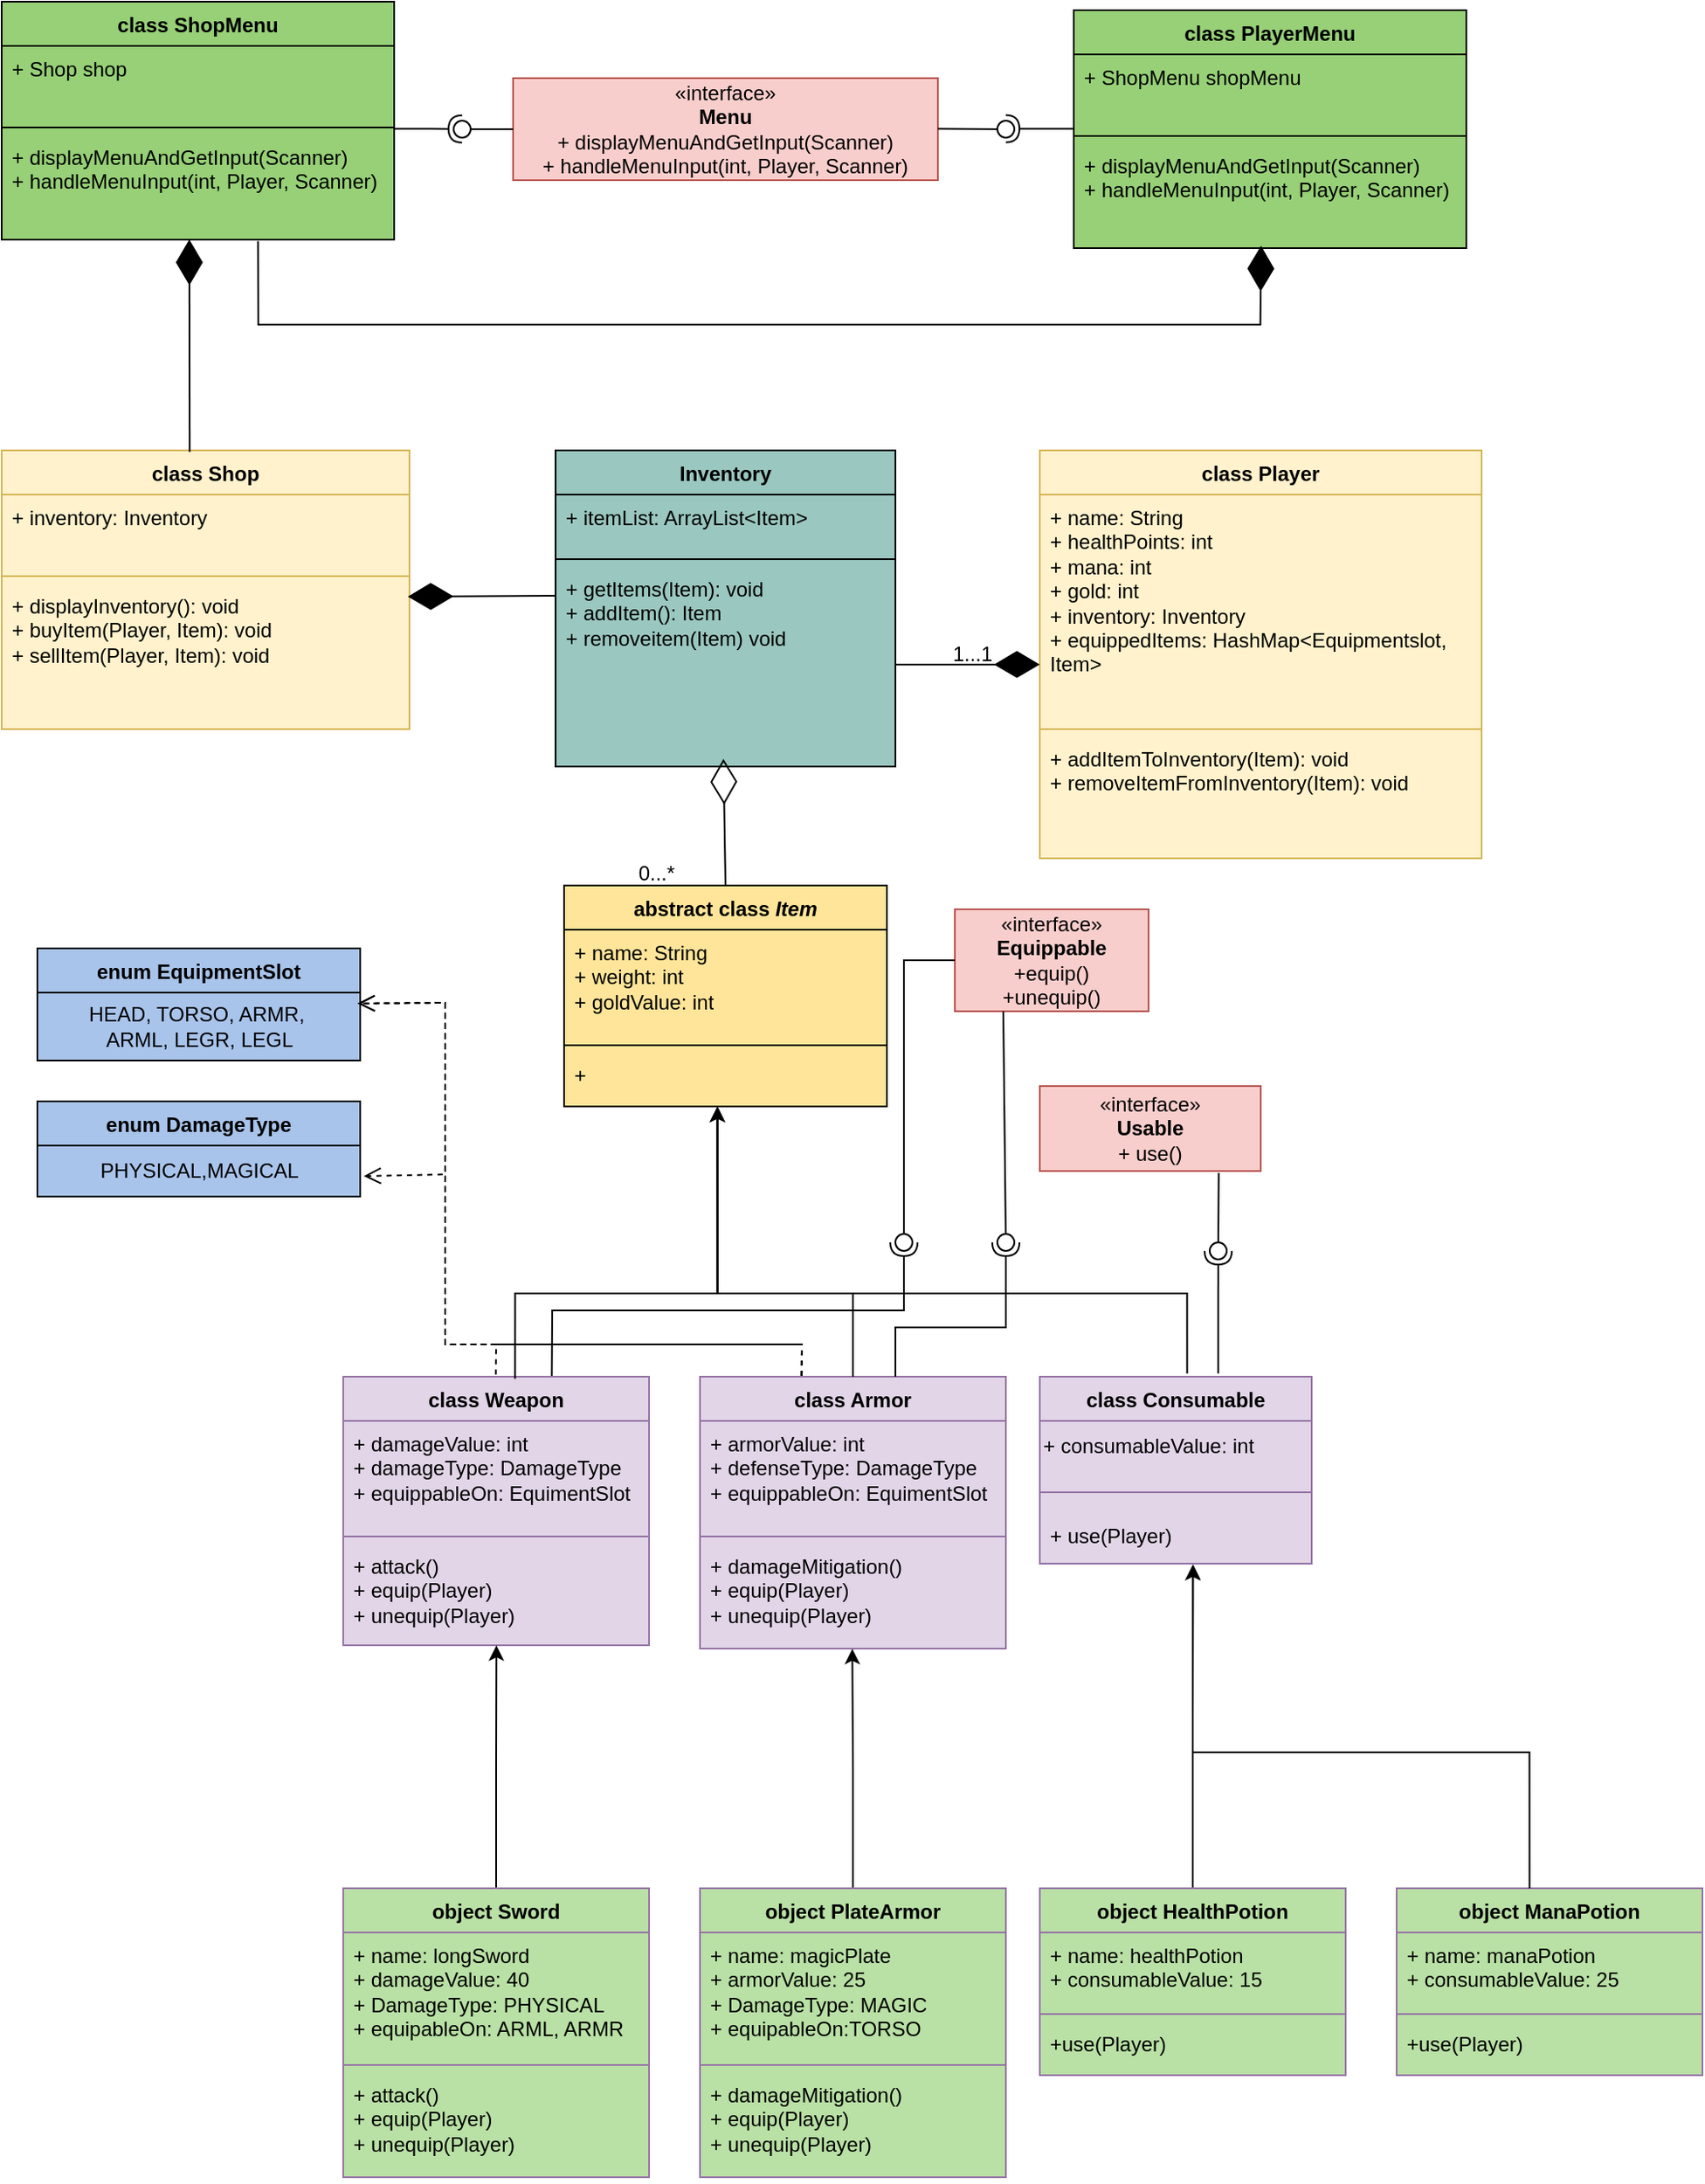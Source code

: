 <mxfile version="24.7.17">
  <diagram id="C5RBs43oDa-KdzZeNtuy" name="Page-1">
    <mxGraphModel dx="1908" dy="2257" grid="1" gridSize="10" guides="1" tooltips="1" connect="1" arrows="1" fold="1" page="1" pageScale="1" pageWidth="827" pageHeight="1169" background="#ffffff" math="0" shadow="0">
      <root>
        <mxCell id="WIyWlLk6GJQsqaUBKTNV-0" />
        <mxCell id="WIyWlLk6GJQsqaUBKTNV-1" parent="WIyWlLk6GJQsqaUBKTNV-0" />
        <mxCell id="76qIheIjIqnIHze1jOvI-4" value="Inventory" style="swimlane;fontStyle=1;align=center;verticalAlign=top;childLayout=stackLayout;horizontal=1;startSize=26;horizontalStack=0;resizeParent=1;resizeParentMax=0;resizeLast=0;collapsible=1;marginBottom=0;whiteSpace=wrap;html=1;fillColor=#9AC7BF;swimlaneFillColor=#9AC7BF;" parent="WIyWlLk6GJQsqaUBKTNV-1" vertex="1">
          <mxGeometry x="375" y="-46" width="200" height="186" as="geometry" />
        </mxCell>
        <mxCell id="76qIheIjIqnIHze1jOvI-5" value="+ itemList: ArrayList&amp;lt;Item&amp;gt;" style="text;strokeColor=none;fillColor=none;align=left;verticalAlign=top;spacingLeft=4;spacingRight=4;overflow=hidden;rotatable=0;points=[[0,0.5],[1,0.5]];portConstraint=eastwest;whiteSpace=wrap;html=1;" parent="76qIheIjIqnIHze1jOvI-4" vertex="1">
          <mxGeometry y="26" width="200" height="34" as="geometry" />
        </mxCell>
        <mxCell id="_3AJ94oyX9AFuhV5-iff-18" value="" style="line;strokeWidth=1;fillColor=none;align=left;verticalAlign=middle;spacingTop=-1;spacingLeft=3;spacingRight=3;rotatable=0;labelPosition=right;points=[];portConstraint=eastwest;strokeColor=inherit;" vertex="1" parent="76qIheIjIqnIHze1jOvI-4">
          <mxGeometry y="60" width="200" height="8" as="geometry" />
        </mxCell>
        <mxCell id="76qIheIjIqnIHze1jOvI-7" value="&lt;div&gt;&lt;span data-darkreader-inline-color=&quot;&quot; data-darkreader-inline-bgcolor=&quot;&quot; style=&quot;background-color: initial; color: rgb(0, 0, 0); --darkreader-inline-bgcolor: initial; --darkreader-inline-color: #e8e6e3;&quot;&gt;+ getItems(Item): void&lt;/span&gt;&lt;br&gt;&lt;/div&gt;&lt;div&gt;+ addItem(): Item&lt;br&gt;&lt;/div&gt;&lt;div&gt;+ removeitem(Item) void&lt;br&gt;&lt;/div&gt;" style="text;strokeColor=none;fillColor=none;align=left;verticalAlign=top;spacingLeft=4;spacingRight=4;overflow=hidden;rotatable=0;points=[[0,0.5],[1,0.5]];portConstraint=eastwest;whiteSpace=wrap;html=1;" parent="76qIheIjIqnIHze1jOvI-4" vertex="1">
          <mxGeometry y="68" width="200" height="118" as="geometry" />
        </mxCell>
        <mxCell id="76qIheIjIqnIHze1jOvI-8" value="abstract class &lt;i&gt;Item&lt;/i&gt;" style="swimlane;fontStyle=1;align=center;verticalAlign=top;childLayout=stackLayout;horizontal=1;startSize=26;horizontalStack=0;resizeParent=1;resizeParentMax=0;resizeLast=0;collapsible=1;marginBottom=0;whiteSpace=wrap;html=1;fillColor=#FFE599;swimlaneFillColor=#FFE599;" parent="WIyWlLk6GJQsqaUBKTNV-1" vertex="1">
          <mxGeometry x="380" y="210" width="190" height="130" as="geometry" />
        </mxCell>
        <mxCell id="76qIheIjIqnIHze1jOvI-9" value="+ name: String&lt;div&gt;+ weight: int&lt;/div&gt;&lt;div&gt;+ goldValue: int&lt;/div&gt;" style="text;strokeColor=none;fillColor=none;align=left;verticalAlign=top;spacingLeft=4;spacingRight=4;overflow=hidden;rotatable=0;points=[[0,0.5],[1,0.5]];portConstraint=eastwest;whiteSpace=wrap;html=1;" parent="76qIheIjIqnIHze1jOvI-8" vertex="1">
          <mxGeometry y="26" width="190" height="64" as="geometry" />
        </mxCell>
        <mxCell id="76qIheIjIqnIHze1jOvI-10" value="" style="line;strokeWidth=1;fillColor=none;align=left;verticalAlign=middle;spacingTop=-1;spacingLeft=3;spacingRight=3;rotatable=0;labelPosition=right;points=[];portConstraint=eastwest;strokeColor=inherit;" parent="76qIheIjIqnIHze1jOvI-8" vertex="1">
          <mxGeometry y="90" width="190" height="8" as="geometry" />
        </mxCell>
        <mxCell id="76qIheIjIqnIHze1jOvI-11" value="&lt;div&gt;+ &lt;/div&gt;" style="text;strokeColor=none;fillColor=none;align=left;verticalAlign=top;spacingLeft=4;spacingRight=4;overflow=hidden;rotatable=0;points=[[0,0.5],[1,0.5]];portConstraint=eastwest;whiteSpace=wrap;html=1;" parent="76qIheIjIqnIHze1jOvI-8" vertex="1">
          <mxGeometry y="98" width="190" height="32" as="geometry" />
        </mxCell>
        <mxCell id="Y_zbtXDFNSpmOWqjWYgW-4" value="class Armor" style="swimlane;fontStyle=1;align=center;verticalAlign=top;childLayout=stackLayout;horizontal=1;startSize=26;horizontalStack=0;resizeParent=1;resizeParentMax=0;resizeLast=0;collapsible=1;marginBottom=0;whiteSpace=wrap;html=1;fillColor=#e1d5e7;strokeColor=#9673a6;swimlaneFillColor=#E1D5E7;" parent="WIyWlLk6GJQsqaUBKTNV-1" vertex="1">
          <mxGeometry x="460" y="499" width="180" height="160" as="geometry" />
        </mxCell>
        <mxCell id="Y_zbtXDFNSpmOWqjWYgW-5" value="&lt;div&gt;+ armorValue: int&lt;/div&gt;&lt;div&gt;+ defenseType: DamageType&lt;/div&gt;&lt;div&gt;+ equippableOn: EquimentSlot&lt;/div&gt;" style="text;strokeColor=none;fillColor=none;align=left;verticalAlign=top;spacingLeft=4;spacingRight=4;overflow=hidden;rotatable=0;points=[[0,0.5],[1,0.5]];portConstraint=eastwest;whiteSpace=wrap;html=1;" parent="Y_zbtXDFNSpmOWqjWYgW-4" vertex="1">
          <mxGeometry y="26" width="180" height="64" as="geometry" />
        </mxCell>
        <mxCell id="Y_zbtXDFNSpmOWqjWYgW-6" value="" style="line;strokeWidth=1;fillColor=none;align=left;verticalAlign=middle;spacingTop=-1;spacingLeft=3;spacingRight=3;rotatable=0;labelPosition=right;points=[];portConstraint=eastwest;strokeColor=#9673A6;" parent="Y_zbtXDFNSpmOWqjWYgW-4" vertex="1">
          <mxGeometry y="90" width="180" height="8" as="geometry" />
        </mxCell>
        <mxCell id="Y_zbtXDFNSpmOWqjWYgW-7" value="&lt;div&gt;+ damageMitigation()&lt;br&gt;&lt;/div&gt;&lt;div&gt;&lt;div&gt;+ equip(Player)&lt;/div&gt;&lt;div&gt;+ unequip(Player)&lt;/div&gt;&lt;/div&gt;" style="text;strokeColor=none;fillColor=none;align=left;verticalAlign=top;spacingLeft=4;spacingRight=4;overflow=hidden;rotatable=0;points=[[0,0.5],[1,0.5]];portConstraint=eastwest;whiteSpace=wrap;html=1;" parent="Y_zbtXDFNSpmOWqjWYgW-4" vertex="1">
          <mxGeometry y="98" width="180" height="62" as="geometry" />
        </mxCell>
        <mxCell id="Y_zbtXDFNSpmOWqjWYgW-8" value="class Consumable" style="swimlane;fontStyle=1;align=center;verticalAlign=top;childLayout=stackLayout;horizontal=1;startSize=26;horizontalStack=0;resizeParent=1;resizeParentMax=0;resizeLast=0;collapsible=1;marginBottom=0;whiteSpace=wrap;html=1;fillColor=#e1d5e7;strokeColor=#9673a6;swimlaneFillColor=#E1D5E7;" parent="WIyWlLk6GJQsqaUBKTNV-1" vertex="1">
          <mxGeometry x="660" y="499" width="160" height="110" as="geometry" />
        </mxCell>
        <mxCell id="RlSCZmG_0VpKmQy92OfU-8" value="+ consumableValue: int" style="text;html=1;align=left;verticalAlign=middle;resizable=0;points=[];autosize=1;strokeColor=none;fillColor=none;" parent="Y_zbtXDFNSpmOWqjWYgW-8" vertex="1">
          <mxGeometry y="26" width="160" height="30" as="geometry" />
        </mxCell>
        <mxCell id="Y_zbtXDFNSpmOWqjWYgW-10" value="" style="line;strokeWidth=1;fillColor=none;align=left;verticalAlign=middle;spacingTop=-1;spacingLeft=3;spacingRight=3;rotatable=0;labelPosition=right;points=[];portConstraint=eastwest;strokeColor=inherit;" parent="Y_zbtXDFNSpmOWqjWYgW-8" vertex="1">
          <mxGeometry y="56" width="160" height="24" as="geometry" />
        </mxCell>
        <mxCell id="Y_zbtXDFNSpmOWqjWYgW-11" value="+ use(Player)" style="text;strokeColor=none;fillColor=none;align=left;verticalAlign=top;spacingLeft=4;spacingRight=4;overflow=hidden;rotatable=0;points=[[0,0.5],[1,0.5]];portConstraint=eastwest;whiteSpace=wrap;html=1;" parent="Y_zbtXDFNSpmOWqjWYgW-8" vertex="1">
          <mxGeometry y="80" width="160" height="30" as="geometry" />
        </mxCell>
        <mxCell id="76qIheIjIqnIHze1jOvI-12" value="«interface»&lt;br&gt;&lt;b&gt;Equippable&lt;/b&gt;&lt;div&gt;+equip()&lt;/div&gt;&lt;div&gt;+unequip()&lt;/div&gt;" style="html=1;whiteSpace=wrap;fillColor=#f8cecc;strokeColor=#b85450;" parent="WIyWlLk6GJQsqaUBKTNV-1" vertex="1">
          <mxGeometry x="610" y="224" width="114" height="60" as="geometry" />
        </mxCell>
        <mxCell id="76qIheIjIqnIHze1jOvI-13" value="«interface»&lt;br&gt;&lt;div&gt;&lt;b&gt;Usable&lt;br&gt;&lt;/b&gt;&lt;/div&gt;&lt;div&gt;+ use()&lt;/div&gt;" style="html=1;whiteSpace=wrap;fillColor=#f8cecc;strokeColor=#b85450;" parent="WIyWlLk6GJQsqaUBKTNV-1" vertex="1">
          <mxGeometry x="660" y="328" width="130" height="50" as="geometry" />
        </mxCell>
        <mxCell id="76qIheIjIqnIHze1jOvI-16" style="edgeStyle=orthogonalEdgeStyle;rounded=0;orthogonalLoop=1;jettySize=auto;html=1;entryX=0.475;entryY=1.004;entryDx=0;entryDy=0;entryPerimeter=0;" parent="WIyWlLk6GJQsqaUBKTNV-1" source="Y_zbtXDFNSpmOWqjWYgW-4" target="76qIheIjIqnIHze1jOvI-11" edge="1">
          <mxGeometry relative="1" as="geometry">
            <Array as="points">
              <mxPoint x="550" y="450" />
              <mxPoint x="470" y="450" />
            </Array>
            <mxPoint x="470" y="420" as="targetPoint" />
          </mxGeometry>
        </mxCell>
        <mxCell id="Y_zbtXDFNSpmOWqjWYgW-13" value="" style="endArrow=diamondThin;endFill=0;endSize=24;html=1;rounded=0;exitX=0.5;exitY=0;exitDx=0;exitDy=0;entryX=0.494;entryY=0.962;entryDx=0;entryDy=0;entryPerimeter=0;" parent="WIyWlLk6GJQsqaUBKTNV-1" source="76qIheIjIqnIHze1jOvI-8" target="76qIheIjIqnIHze1jOvI-7" edge="1">
          <mxGeometry width="160" relative="1" as="geometry">
            <mxPoint x="150" y="210" as="sourcePoint" />
            <mxPoint x="460" y="170" as="targetPoint" />
          </mxGeometry>
        </mxCell>
        <mxCell id="Y_zbtXDFNSpmOWqjWYgW-16" value="" style="rounded=0;orthogonalLoop=1;jettySize=auto;html=1;endArrow=halfCircle;endFill=0;endSize=6;strokeWidth=1;sketch=0;exitX=0.656;exitY=-0.017;exitDx=0;exitDy=0;entryX=0.129;entryY=0.643;entryDx=0;entryDy=0;entryPerimeter=0;exitPerimeter=0;" parent="WIyWlLk6GJQsqaUBKTNV-1" target="Y_zbtXDFNSpmOWqjWYgW-18" edge="1" source="Y_zbtXDFNSpmOWqjWYgW-8">
          <mxGeometry relative="1" as="geometry">
            <mxPoint x="820" y="552" as="sourcePoint" />
            <mxPoint x="770" y="250" as="targetPoint" />
            <Array as="points" />
          </mxGeometry>
        </mxCell>
        <mxCell id="Y_zbtXDFNSpmOWqjWYgW-17" value="" style="rounded=0;orthogonalLoop=1;jettySize=auto;html=1;endArrow=oval;endFill=0;sketch=0;sourcePerimeterSpacing=0;targetPerimeterSpacing=0;endSize=10;exitX=0.81;exitY=1.023;exitDx=0;exitDy=0;entryX=0.67;entryY=0.848;entryDx=0;entryDy=0;entryPerimeter=0;exitPerimeter=0;" parent="WIyWlLk6GJQsqaUBKTNV-1" source="76qIheIjIqnIHze1jOvI-13" target="Y_zbtXDFNSpmOWqjWYgW-18" edge="1">
          <mxGeometry relative="1" as="geometry">
            <mxPoint x="760" y="384" as="sourcePoint" />
            <mxPoint x="780" y="384" as="targetPoint" />
          </mxGeometry>
        </mxCell>
        <mxCell id="Y_zbtXDFNSpmOWqjWYgW-18" value="" style="ellipse;whiteSpace=wrap;html=1;align=center;aspect=fixed;fillColor=none;strokeColor=none;resizable=0;perimeter=centerPerimeter;rotatable=0;allowArrows=0;points=[];outlineConnect=1;" parent="WIyWlLk6GJQsqaUBKTNV-1" vertex="1">
          <mxGeometry x="760" y="420" width="10" height="10" as="geometry" />
        </mxCell>
        <mxCell id="Y_zbtXDFNSpmOWqjWYgW-19" value="" style="rounded=0;orthogonalLoop=1;jettySize=auto;html=1;endArrow=halfCircle;endFill=0;endSize=6;strokeWidth=1;sketch=0;exitX=0.652;exitY=0.001;exitDx=0;exitDy=0;exitPerimeter=0;" parent="WIyWlLk6GJQsqaUBKTNV-1" edge="1">
          <mxGeometry relative="1" as="geometry">
            <mxPoint x="575.0" y="498.998" as="sourcePoint" />
            <mxPoint x="640" y="420" as="targetPoint" />
            <Array as="points">
              <mxPoint x="575" y="470" />
              <mxPoint x="640" y="470" />
            </Array>
          </mxGeometry>
        </mxCell>
        <mxCell id="Y_zbtXDFNSpmOWqjWYgW-20" value="" style="rounded=0;orthogonalLoop=1;jettySize=auto;html=1;endArrow=oval;endFill=0;sketch=0;sourcePerimeterSpacing=0;targetPerimeterSpacing=0;endSize=10;exitX=0.25;exitY=1;exitDx=0;exitDy=0;" parent="WIyWlLk6GJQsqaUBKTNV-1" source="76qIheIjIqnIHze1jOvI-12" edge="1">
          <mxGeometry relative="1" as="geometry">
            <mxPoint x="690" y="300" as="sourcePoint" />
            <mxPoint x="640" y="420" as="targetPoint" />
          </mxGeometry>
        </mxCell>
        <mxCell id="Y_zbtXDFNSpmOWqjWYgW-21" value="" style="ellipse;whiteSpace=wrap;html=1;align=center;aspect=fixed;fillColor=none;strokeColor=none;resizable=0;perimeter=centerPerimeter;rotatable=0;allowArrows=0;points=[];outlineConnect=1;" parent="WIyWlLk6GJQsqaUBKTNV-1" vertex="1">
          <mxGeometry x="409" y="630" width="10" height="10" as="geometry" />
        </mxCell>
        <mxCell id="Y_zbtXDFNSpmOWqjWYgW-22" value="" style="rounded=0;orthogonalLoop=1;jettySize=auto;html=1;endArrow=halfCircle;endFill=0;endSize=6;strokeWidth=1;sketch=0;exitX=0.682;exitY=0.005;exitDx=0;exitDy=0;exitPerimeter=0;" parent="WIyWlLk6GJQsqaUBKTNV-1" source="76qIheIjIqnIHze1jOvI-23" edge="1">
          <mxGeometry relative="1" as="geometry">
            <mxPoint x="250.8" y="540.616" as="sourcePoint" />
            <mxPoint x="580" y="420" as="targetPoint" />
            <Array as="points">
              <mxPoint x="373" y="460" />
              <mxPoint x="580" y="460" />
            </Array>
          </mxGeometry>
        </mxCell>
        <mxCell id="Y_zbtXDFNSpmOWqjWYgW-23" value="" style="rounded=0;orthogonalLoop=1;jettySize=auto;html=1;endArrow=oval;endFill=0;sketch=0;sourcePerimeterSpacing=0;targetPerimeterSpacing=0;endSize=10;exitX=0;exitY=0.5;exitDx=0;exitDy=0;" parent="WIyWlLk6GJQsqaUBKTNV-1" source="76qIheIjIqnIHze1jOvI-12" edge="1">
          <mxGeometry relative="1" as="geometry">
            <mxPoint x="264" y="615" as="sourcePoint" />
            <mxPoint x="580" y="420" as="targetPoint" />
            <Array as="points">
              <mxPoint x="580" y="254" />
            </Array>
          </mxGeometry>
        </mxCell>
        <mxCell id="Y_zbtXDFNSpmOWqjWYgW-24" value="" style="ellipse;whiteSpace=wrap;html=1;align=center;aspect=fixed;fillColor=none;strokeColor=none;resizable=0;perimeter=centerPerimeter;rotatable=0;allowArrows=0;points=[];outlineConnect=1;" parent="WIyWlLk6GJQsqaUBKTNV-1" vertex="1">
          <mxGeometry x="279" y="610" width="10" height="10" as="geometry" />
        </mxCell>
        <mxCell id="76qIheIjIqnIHze1jOvI-23" value="class Weapon" style="swimlane;fontStyle=1;align=center;verticalAlign=top;childLayout=stackLayout;horizontal=1;startSize=26;horizontalStack=0;resizeParent=1;resizeParentMax=0;resizeLast=0;collapsible=1;marginBottom=0;whiteSpace=wrap;html=1;fillColor=#E1D5E7;swimlaneFillColor=#E1D5E7;strokeColor=#9673A6;" parent="WIyWlLk6GJQsqaUBKTNV-1" vertex="1">
          <mxGeometry x="250" y="499" width="180" height="158" as="geometry" />
        </mxCell>
        <mxCell id="76qIheIjIqnIHze1jOvI-24" value="&lt;div&gt;+ damageValue: int&lt;/div&gt;&lt;div&gt;+ damageType: DamageType&lt;/div&gt;&lt;div&gt;+ equippableOn: EquimentSlot&lt;br&gt;&lt;/div&gt;&lt;div&gt;&lt;br&gt;&lt;/div&gt;" style="text;strokeColor=none;fillColor=none;align=left;verticalAlign=top;spacingLeft=4;spacingRight=4;overflow=hidden;rotatable=0;points=[[0,0.5],[1,0.5]];portConstraint=eastwest;whiteSpace=wrap;html=1;" parent="76qIheIjIqnIHze1jOvI-23" vertex="1">
          <mxGeometry y="26" width="180" height="64" as="geometry" />
        </mxCell>
        <mxCell id="76qIheIjIqnIHze1jOvI-25" value="" style="line;strokeWidth=1;fillColor=#E1D5E7;align=left;verticalAlign=middle;spacingTop=-1;spacingLeft=3;spacingRight=3;rotatable=0;labelPosition=right;points=[];portConstraint=eastwest;strokeColor=#9673A6;fillStyle=auto;perimeterSpacing=0;" parent="76qIheIjIqnIHze1jOvI-23" vertex="1">
          <mxGeometry y="90" width="180" height="8" as="geometry" />
        </mxCell>
        <mxCell id="76qIheIjIqnIHze1jOvI-26" value="&lt;div&gt;+ attack()&lt;/div&gt;&lt;div&gt;&lt;div&gt;+ equip(Player)&lt;/div&gt;&lt;div&gt;+ unequip(Player)&lt;/div&gt;&lt;/div&gt;" style="text;strokeColor=none;fillColor=none;align=left;verticalAlign=top;spacingLeft=4;spacingRight=4;overflow=hidden;rotatable=0;points=[[0,0.5],[1,0.5]];portConstraint=eastwest;whiteSpace=wrap;html=1;" parent="76qIheIjIqnIHze1jOvI-23" vertex="1">
          <mxGeometry y="98" width="180" height="60" as="geometry" />
        </mxCell>
        <mxCell id="76qIheIjIqnIHze1jOvI-31" value="class Player" style="swimlane;fontStyle=1;align=center;verticalAlign=top;childLayout=stackLayout;horizontal=1;startSize=26;horizontalStack=0;resizeParent=1;resizeParentMax=0;resizeLast=0;collapsible=1;marginBottom=0;whiteSpace=wrap;html=1;fillColor=#fff2cc;strokeColor=#d6b656;swimlaneFillColor=#FFF2CC;" parent="WIyWlLk6GJQsqaUBKTNV-1" vertex="1">
          <mxGeometry x="660" y="-46" width="260" height="240" as="geometry" />
        </mxCell>
        <mxCell id="76qIheIjIqnIHze1jOvI-32" value="&lt;div&gt;+ name: String&lt;br&gt;&lt;/div&gt;&lt;div&gt;+ healthPoints: int&lt;/div&gt;&lt;div&gt;+ mana: int&lt;/div&gt;&lt;div&gt;+ gold: int&lt;br&gt;&lt;/div&gt;&lt;div&gt;+ inventory: Inventory&lt;/div&gt;&lt;div&gt;&lt;div&gt;+ equippedItems: HashMap&amp;lt;Equipmentslot, Item&amp;gt;&lt;/div&gt;&lt;/div&gt;" style="text;strokeColor=none;fillColor=none;align=left;verticalAlign=top;spacingLeft=4;spacingRight=4;overflow=hidden;rotatable=0;points=[[0,0.5],[1,0.5]];portConstraint=eastwest;whiteSpace=wrap;html=1;" parent="76qIheIjIqnIHze1jOvI-31" vertex="1">
          <mxGeometry y="26" width="260" height="134" as="geometry" />
        </mxCell>
        <mxCell id="76qIheIjIqnIHze1jOvI-33" value="" style="line;strokeWidth=1;fillColor=none;align=left;verticalAlign=middle;spacingTop=-1;spacingLeft=3;spacingRight=3;rotatable=0;labelPosition=right;points=[];portConstraint=eastwest;strokeColor=inherit;" parent="76qIheIjIqnIHze1jOvI-31" vertex="1">
          <mxGeometry y="160" width="260" height="8" as="geometry" />
        </mxCell>
        <mxCell id="76qIheIjIqnIHze1jOvI-34" value="&lt;div&gt;+ addItemToInventory(Item): void&lt;br&gt;&lt;/div&gt;&lt;div&gt;+ removeItemFromInventory(Item): void&lt;br&gt;&lt;/div&gt;" style="text;strokeColor=none;fillColor=none;align=left;verticalAlign=top;spacingLeft=4;spacingRight=4;overflow=hidden;rotatable=0;points=[[0,0.5],[1,0.5]];portConstraint=eastwest;whiteSpace=wrap;html=1;" parent="76qIheIjIqnIHze1jOvI-31" vertex="1">
          <mxGeometry y="168" width="260" height="72" as="geometry" />
        </mxCell>
        <mxCell id="zVwZTeZ9vrngOVBs7xeL-0" value="" style="endArrow=diamondThin;endFill=1;endSize=24;html=1;rounded=0;entryX=0;entryY=0.746;entryDx=0;entryDy=0;entryPerimeter=0;exitX=0.998;exitY=0.491;exitDx=0;exitDy=0;exitPerimeter=0;" parent="WIyWlLk6GJQsqaUBKTNV-1" target="76qIheIjIqnIHze1jOvI-32" edge="1" source="76qIheIjIqnIHze1jOvI-7">
          <mxGeometry width="160" relative="1" as="geometry">
            <mxPoint x="590" y="80" as="sourcePoint" />
            <mxPoint x="579" y="109.986" as="targetPoint" />
          </mxGeometry>
        </mxCell>
        <mxCell id="Y_zbtXDFNSpmOWqjWYgW-52" value="1...1" style="text;html=1;align=center;verticalAlign=middle;resizable=0;points=[];autosize=1;strokeColor=none;fillColor=none;" parent="WIyWlLk6GJQsqaUBKTNV-1" vertex="1">
          <mxGeometry x="595" y="59" width="50" height="30" as="geometry" />
        </mxCell>
        <mxCell id="Y_zbtXDFNSpmOWqjWYgW-53" value="0...*" style="text;html=1;align=center;verticalAlign=middle;resizable=0;points=[];autosize=1;strokeColor=none;fillColor=none;" parent="WIyWlLk6GJQsqaUBKTNV-1" vertex="1">
          <mxGeometry x="413.5" y="188" width="40" height="30" as="geometry" />
        </mxCell>
        <mxCell id="Y_zbtXDFNSpmOWqjWYgW-57" value="enum DamageType" style="swimlane;fontStyle=1;align=center;verticalAlign=top;childLayout=stackLayout;horizontal=1;startSize=26;horizontalStack=0;resizeParent=1;resizeParentMax=0;resizeLast=0;collapsible=1;marginBottom=0;whiteSpace=wrap;html=1;strokeColor=#000000;fillColor=#A9C4EB;swimlaneFillColor=#A9C4EB;" parent="WIyWlLk6GJQsqaUBKTNV-1" vertex="1">
          <mxGeometry x="70" y="337" width="190" height="56" as="geometry" />
        </mxCell>
        <mxCell id="Y_zbtXDFNSpmOWqjWYgW-58" value="&lt;div align=&quot;center&quot;&gt;PHYSICAL,MAGICAL&lt;/div&gt;" style="text;html=1;align=center;verticalAlign=middle;resizable=0;points=[];autosize=1;strokeColor=#000000;fillColor=#A9C4EB;" parent="Y_zbtXDFNSpmOWqjWYgW-57" vertex="1">
          <mxGeometry y="26" width="190" height="30" as="geometry" />
        </mxCell>
        <mxCell id="Y_zbtXDFNSpmOWqjWYgW-59" value="" style="line;strokeWidth=1;fillColor=#A9C4EB;align=left;verticalAlign=middle;spacingTop=-1;spacingLeft=3;spacingRight=3;rotatable=0;labelPosition=right;points=[];portConstraint=eastwest;strokeColor=#A9C4EB;" parent="Y_zbtXDFNSpmOWqjWYgW-57" vertex="1">
          <mxGeometry y="56" width="190" as="geometry" />
        </mxCell>
        <mxCell id="Y_zbtXDFNSpmOWqjWYgW-77" value="" style="html=1;verticalAlign=bottom;endArrow=open;dashed=1;endSize=8;curved=0;rounded=0;entryX=1.011;entryY=0.6;entryDx=0;entryDy=0;exitX=0.332;exitY=-0.003;exitDx=0;exitDy=0;exitPerimeter=0;entryPerimeter=0;" parent="WIyWlLk6GJQsqaUBKTNV-1" source="Y_zbtXDFNSpmOWqjWYgW-4" target="Y_zbtXDFNSpmOWqjWYgW-58" edge="1">
          <mxGeometry relative="1" as="geometry">
            <mxPoint x="540" y="478" as="sourcePoint" />
            <mxPoint x="250" y="367" as="targetPoint" />
            <Array as="points">
              <mxPoint x="520" y="480" />
              <mxPoint x="310" y="480" />
              <mxPoint x="310" y="380" />
            </Array>
          </mxGeometry>
        </mxCell>
        <mxCell id="_3AJ94oyX9AFuhV5-iff-29" style="edgeStyle=orthogonalEdgeStyle;rounded=0;orthogonalLoop=1;jettySize=auto;html=1;entryX=0.475;entryY=1.004;entryDx=0;entryDy=0;entryPerimeter=0;exitX=0.542;exitY=-0.017;exitDx=0;exitDy=0;exitPerimeter=0;" edge="1" parent="WIyWlLk6GJQsqaUBKTNV-1" source="Y_zbtXDFNSpmOWqjWYgW-8" target="76qIheIjIqnIHze1jOvI-11">
          <mxGeometry relative="1" as="geometry">
            <Array as="points">
              <mxPoint x="747" y="450" />
              <mxPoint x="470" y="450" />
            </Array>
            <mxPoint x="550" y="499" as="sourcePoint" />
            <mxPoint x="470" y="410" as="targetPoint" />
          </mxGeometry>
        </mxCell>
        <mxCell id="_3AJ94oyX9AFuhV5-iff-32" style="edgeStyle=orthogonalEdgeStyle;rounded=0;orthogonalLoop=1;jettySize=auto;html=1;entryX=0.475;entryY=1.004;entryDx=0;entryDy=0;entryPerimeter=0;exitX=0.562;exitY=0.008;exitDx=0;exitDy=0;exitPerimeter=0;" edge="1" parent="WIyWlLk6GJQsqaUBKTNV-1" source="76qIheIjIqnIHze1jOvI-23" target="76qIheIjIqnIHze1jOvI-11">
          <mxGeometry relative="1" as="geometry">
            <Array as="points">
              <mxPoint x="351" y="450" />
              <mxPoint x="470" y="450" />
            </Array>
            <mxPoint x="352" y="490" as="sourcePoint" />
            <mxPoint x="470" y="410" as="targetPoint" />
          </mxGeometry>
        </mxCell>
        <mxCell id="_3AJ94oyX9AFuhV5-iff-35" value="enum EquipmentSlot" style="swimlane;fontStyle=1;align=center;verticalAlign=top;childLayout=stackLayout;horizontal=1;startSize=26;horizontalStack=0;resizeParent=1;resizeParentMax=0;resizeLast=0;collapsible=1;marginBottom=0;whiteSpace=wrap;html=1;fillColor=#A9C4EB;swimlaneFillColor=#A9C4EB;" vertex="1" parent="WIyWlLk6GJQsqaUBKTNV-1">
          <mxGeometry x="70" y="247" width="190" height="66" as="geometry" />
        </mxCell>
        <mxCell id="_3AJ94oyX9AFuhV5-iff-36" value="&lt;div align=&quot;center&quot;&gt;HEAD, TORSO, ARMR,&amp;nbsp;&lt;/div&gt;&lt;div align=&quot;center&quot;&gt;ARML, LEGR, LEGL&lt;/div&gt;" style="text;html=1;align=center;verticalAlign=middle;resizable=0;points=[];autosize=1;strokeColor=none;fillColor=none;" vertex="1" parent="_3AJ94oyX9AFuhV5-iff-35">
          <mxGeometry y="26" width="190" height="40" as="geometry" />
        </mxCell>
        <mxCell id="_3AJ94oyX9AFuhV5-iff-38" value="" style="html=1;verticalAlign=bottom;endArrow=open;dashed=1;endSize=8;curved=0;rounded=0;exitX=0.332;exitY=-0.003;exitDx=0;exitDy=0;exitPerimeter=0;entryX=0.992;entryY=0.16;entryDx=0;entryDy=0;entryPerimeter=0;" edge="1" parent="WIyWlLk6GJQsqaUBKTNV-1" source="Y_zbtXDFNSpmOWqjWYgW-4" target="_3AJ94oyX9AFuhV5-iff-36">
          <mxGeometry relative="1" as="geometry">
            <mxPoint x="520" y="498" as="sourcePoint" />
            <mxPoint x="310" y="250" as="targetPoint" />
            <Array as="points">
              <mxPoint x="520" y="480" />
              <mxPoint x="310" y="480" />
              <mxPoint x="310" y="367" />
              <mxPoint x="310" y="330" />
              <mxPoint x="310" y="279" />
            </Array>
          </mxGeometry>
        </mxCell>
        <mxCell id="_3AJ94oyX9AFuhV5-iff-40" value="" style="html=1;verticalAlign=bottom;endArrow=open;dashed=1;endSize=8;curved=0;rounded=0;entryX=0.992;entryY=0.16;entryDx=0;entryDy=0;entryPerimeter=0;exitX=0.499;exitY=-0.008;exitDx=0;exitDy=0;exitPerimeter=0;" edge="1" parent="WIyWlLk6GJQsqaUBKTNV-1" source="76qIheIjIqnIHze1jOvI-23" target="_3AJ94oyX9AFuhV5-iff-36">
          <mxGeometry relative="1" as="geometry">
            <mxPoint x="340" y="490" as="sourcePoint" />
            <mxPoint x="278" y="250" as="targetPoint" />
            <Array as="points">
              <mxPoint x="340" y="480" />
              <mxPoint x="520" y="480" />
              <mxPoint x="310" y="480" />
              <mxPoint x="310" y="367" />
              <mxPoint x="310" y="330" />
              <mxPoint x="310" y="279" />
            </Array>
          </mxGeometry>
        </mxCell>
        <mxCell id="_3AJ94oyX9AFuhV5-iff-54" style="edgeStyle=orthogonalEdgeStyle;rounded=0;orthogonalLoop=1;jettySize=auto;html=1;entryX=0.501;entryY=1.002;entryDx=0;entryDy=0;entryPerimeter=0;" edge="1" parent="WIyWlLk6GJQsqaUBKTNV-1" source="_3AJ94oyX9AFuhV5-iff-42" target="76qIheIjIqnIHze1jOvI-26">
          <mxGeometry relative="1" as="geometry">
            <mxPoint x="340" y="740" as="targetPoint" />
          </mxGeometry>
        </mxCell>
        <mxCell id="_3AJ94oyX9AFuhV5-iff-42" value="object Sword " style="swimlane;fontStyle=1;align=center;verticalAlign=top;childLayout=stackLayout;horizontal=1;startSize=26;horizontalStack=0;resizeParent=1;resizeParentMax=0;resizeLast=0;collapsible=1;marginBottom=0;whiteSpace=wrap;html=1;fillColor=#B9E0A5;strokeColor=#9673a6;swimlaneFillColor=#B9E0A5;" vertex="1" parent="WIyWlLk6GJQsqaUBKTNV-1">
          <mxGeometry x="250" y="800" width="180" height="170" as="geometry" />
        </mxCell>
        <mxCell id="_3AJ94oyX9AFuhV5-iff-43" value="&lt;div&gt;+ name: longSword&lt;br&gt;&lt;/div&gt;&lt;div&gt;+&amp;nbsp;damageValue: 40&lt;br&gt;&lt;/div&gt;&lt;div&gt;+ DamageType: PHYSICAL &lt;/div&gt;&lt;div&gt;+ equipableOn: ARML, ARMR&lt;br&gt;&lt;/div&gt;" style="text;strokeColor=none;fillColor=none;align=left;verticalAlign=top;spacingLeft=4;spacingRight=4;overflow=hidden;rotatable=0;points=[[0,0.5],[1,0.5]];portConstraint=eastwest;whiteSpace=wrap;html=1;" vertex="1" parent="_3AJ94oyX9AFuhV5-iff-42">
          <mxGeometry y="26" width="180" height="74" as="geometry" />
        </mxCell>
        <mxCell id="_3AJ94oyX9AFuhV5-iff-44" value="" style="line;strokeWidth=1;fillColor=none;align=left;verticalAlign=middle;spacingTop=-1;spacingLeft=3;spacingRight=3;rotatable=0;labelPosition=right;points=[];portConstraint=eastwest;strokeColor=#9673A6;" vertex="1" parent="_3AJ94oyX9AFuhV5-iff-42">
          <mxGeometry y="100" width="180" height="8" as="geometry" />
        </mxCell>
        <mxCell id="_3AJ94oyX9AFuhV5-iff-45" value="&lt;div&gt;+ attack()&lt;br&gt;&lt;/div&gt;&lt;div&gt;&lt;div&gt;+ equip(Player)&lt;/div&gt;&lt;div&gt;+ unequip(Player)&lt;/div&gt;&lt;/div&gt;" style="text;strokeColor=none;fillColor=none;align=left;verticalAlign=top;spacingLeft=4;spacingRight=4;overflow=hidden;rotatable=0;points=[[0,0.5],[1,0.5]];portConstraint=eastwest;whiteSpace=wrap;html=1;" vertex="1" parent="_3AJ94oyX9AFuhV5-iff-42">
          <mxGeometry y="108" width="180" height="62" as="geometry" />
        </mxCell>
        <mxCell id="_3AJ94oyX9AFuhV5-iff-57" style="edgeStyle=orthogonalEdgeStyle;rounded=0;orthogonalLoop=1;jettySize=auto;html=1;exitX=0.5;exitY=0;exitDx=0;exitDy=0;entryX=0.498;entryY=1.002;entryDx=0;entryDy=0;entryPerimeter=0;" edge="1" parent="WIyWlLk6GJQsqaUBKTNV-1" source="_3AJ94oyX9AFuhV5-iff-46" target="Y_zbtXDFNSpmOWqjWYgW-7">
          <mxGeometry relative="1" as="geometry">
            <mxPoint x="550" y="740" as="targetPoint" />
          </mxGeometry>
        </mxCell>
        <mxCell id="_3AJ94oyX9AFuhV5-iff-46" value="object PlateArmor " style="swimlane;fontStyle=1;align=center;verticalAlign=top;childLayout=stackLayout;horizontal=1;startSize=26;horizontalStack=0;resizeParent=1;resizeParentMax=0;resizeLast=0;collapsible=1;marginBottom=0;whiteSpace=wrap;html=1;fillColor=#B9E0A5;strokeColor=#9673a6;swimlaneFillColor=#B9E0A5;" vertex="1" parent="WIyWlLk6GJQsqaUBKTNV-1">
          <mxGeometry x="460" y="800" width="180" height="170" as="geometry" />
        </mxCell>
        <mxCell id="_3AJ94oyX9AFuhV5-iff-47" value="&lt;div&gt;+ name: magicPlate&lt;br&gt;&lt;/div&gt;&lt;div&gt;+ armorValue: 25&lt;br&gt;&lt;/div&gt;&lt;div&gt;+ DamageType: MAGIC&lt;/div&gt;&lt;div&gt;+ equipableOn:TORSO&lt;/div&gt;" style="text;strokeColor=none;fillColor=none;align=left;verticalAlign=top;spacingLeft=4;spacingRight=4;overflow=hidden;rotatable=0;points=[[0,0.5],[1,0.5]];portConstraint=eastwest;whiteSpace=wrap;html=1;" vertex="1" parent="_3AJ94oyX9AFuhV5-iff-46">
          <mxGeometry y="26" width="180" height="74" as="geometry" />
        </mxCell>
        <mxCell id="_3AJ94oyX9AFuhV5-iff-48" value="" style="line;strokeWidth=1;fillColor=none;align=left;verticalAlign=middle;spacingTop=-1;spacingLeft=3;spacingRight=3;rotatable=0;labelPosition=right;points=[];portConstraint=eastwest;strokeColor=#9673A6;" vertex="1" parent="_3AJ94oyX9AFuhV5-iff-46">
          <mxGeometry y="100" width="180" height="8" as="geometry" />
        </mxCell>
        <mxCell id="_3AJ94oyX9AFuhV5-iff-49" value="&lt;div&gt;+ damageMitigation()&lt;br&gt;&lt;/div&gt;&lt;div&gt;&lt;div&gt;+ equip(Player)&lt;/div&gt;&lt;div&gt;+ unequip(Player)&lt;/div&gt;&lt;/div&gt;" style="text;strokeColor=none;fillColor=none;align=left;verticalAlign=top;spacingLeft=4;spacingRight=4;overflow=hidden;rotatable=0;points=[[0,0.5],[1,0.5]];portConstraint=eastwest;whiteSpace=wrap;html=1;" vertex="1" parent="_3AJ94oyX9AFuhV5-iff-46">
          <mxGeometry y="108" width="180" height="62" as="geometry" />
        </mxCell>
        <mxCell id="_3AJ94oyX9AFuhV5-iff-58" style="edgeStyle=orthogonalEdgeStyle;rounded=0;orthogonalLoop=1;jettySize=auto;html=1;entryX=0.564;entryY=1.016;entryDx=0;entryDy=0;entryPerimeter=0;" edge="1" parent="WIyWlLk6GJQsqaUBKTNV-1" source="_3AJ94oyX9AFuhV5-iff-50" target="Y_zbtXDFNSpmOWqjWYgW-11">
          <mxGeometry relative="1" as="geometry">
            <mxPoint x="750" y="640" as="targetPoint" />
          </mxGeometry>
        </mxCell>
        <mxCell id="_3AJ94oyX9AFuhV5-iff-50" value="object HealthPotion" style="swimlane;fontStyle=1;align=center;verticalAlign=top;childLayout=stackLayout;horizontal=1;startSize=26;horizontalStack=0;resizeParent=1;resizeParentMax=0;resizeLast=0;collapsible=1;marginBottom=0;whiteSpace=wrap;html=1;fillColor=#B9E0A5;strokeColor=#9673a6;swimlaneFillColor=#B9E0A5;" vertex="1" parent="WIyWlLk6GJQsqaUBKTNV-1">
          <mxGeometry x="660" y="800" width="180" height="110" as="geometry" />
        </mxCell>
        <mxCell id="_3AJ94oyX9AFuhV5-iff-51" value="&lt;div&gt;+ name: healthPotion&lt;br&gt;&lt;/div&gt;&lt;div&gt;+ consumableValue: 15&lt;/div&gt;" style="text;strokeColor=none;fillColor=none;align=left;verticalAlign=top;spacingLeft=4;spacingRight=4;overflow=hidden;rotatable=0;points=[[0,0.5],[1,0.5]];portConstraint=eastwest;whiteSpace=wrap;html=1;" vertex="1" parent="_3AJ94oyX9AFuhV5-iff-50">
          <mxGeometry y="26" width="180" height="44" as="geometry" />
        </mxCell>
        <mxCell id="_3AJ94oyX9AFuhV5-iff-52" value="" style="line;strokeWidth=1;fillColor=none;align=left;verticalAlign=middle;spacingTop=-1;spacingLeft=3;spacingRight=3;rotatable=0;labelPosition=right;points=[];portConstraint=eastwest;strokeColor=#9673A6;" vertex="1" parent="_3AJ94oyX9AFuhV5-iff-50">
          <mxGeometry y="70" width="180" height="8" as="geometry" />
        </mxCell>
        <mxCell id="_3AJ94oyX9AFuhV5-iff-53" value="&lt;div&gt;+use(Player)&lt;/div&gt;" style="text;strokeColor=none;fillColor=none;align=left;verticalAlign=top;spacingLeft=4;spacingRight=4;overflow=hidden;rotatable=0;points=[[0,0.5],[1,0.5]];portConstraint=eastwest;whiteSpace=wrap;html=1;" vertex="1" parent="_3AJ94oyX9AFuhV5-iff-50">
          <mxGeometry y="78" width="180" height="32" as="geometry" />
        </mxCell>
        <mxCell id="_3AJ94oyX9AFuhV5-iff-59" value="class Shop" style="swimlane;fontStyle=1;align=center;verticalAlign=top;childLayout=stackLayout;horizontal=1;startSize=26;horizontalStack=0;resizeParent=1;resizeParentMax=0;resizeLast=0;collapsible=1;marginBottom=0;whiteSpace=wrap;html=1;fillColor=#fff2cc;strokeColor=#d6b656;swimlaneFillColor=#FFF2CC;" vertex="1" parent="WIyWlLk6GJQsqaUBKTNV-1">
          <mxGeometry x="49" y="-46" width="240" height="164" as="geometry" />
        </mxCell>
        <mxCell id="_3AJ94oyX9AFuhV5-iff-60" value="+ inventory: Inventory" style="text;strokeColor=none;fillColor=none;align=left;verticalAlign=top;spacingLeft=4;spacingRight=4;overflow=hidden;rotatable=0;points=[[0,0.5],[1,0.5]];portConstraint=eastwest;whiteSpace=wrap;html=1;" vertex="1" parent="_3AJ94oyX9AFuhV5-iff-59">
          <mxGeometry y="26" width="240" height="44" as="geometry" />
        </mxCell>
        <mxCell id="_3AJ94oyX9AFuhV5-iff-61" value="" style="line;strokeWidth=1;fillColor=none;align=left;verticalAlign=middle;spacingTop=-1;spacingLeft=3;spacingRight=3;rotatable=0;labelPosition=right;points=[];portConstraint=eastwest;strokeColor=inherit;" vertex="1" parent="_3AJ94oyX9AFuhV5-iff-59">
          <mxGeometry y="70" width="240" height="8" as="geometry" />
        </mxCell>
        <mxCell id="_3AJ94oyX9AFuhV5-iff-62" value="&lt;div&gt;+ displayInventory(): void&lt;/div&gt;&lt;div&gt;+ buyItem(Player, Item): void&lt;/div&gt;&lt;div&gt;+ sellItem(Player, Item): void&lt;br&gt;&lt;/div&gt;" style="text;strokeColor=none;fillColor=none;align=left;verticalAlign=top;spacingLeft=4;spacingRight=4;overflow=hidden;rotatable=0;points=[[0,0.5],[1,0.5]];portConstraint=eastwest;whiteSpace=wrap;html=1;" vertex="1" parent="_3AJ94oyX9AFuhV5-iff-59">
          <mxGeometry y="78" width="240" height="86" as="geometry" />
        </mxCell>
        <mxCell id="_3AJ94oyX9AFuhV5-iff-64" value="" style="endArrow=diamondThin;endFill=1;endSize=24;html=1;rounded=0;exitX=-0.001;exitY=0.148;exitDx=0;exitDy=0;exitPerimeter=0;" edge="1" parent="WIyWlLk6GJQsqaUBKTNV-1" source="76qIheIjIqnIHze1jOvI-7">
          <mxGeometry width="160" relative="1" as="geometry">
            <mxPoint x="375" y="38" as="sourcePoint" />
            <mxPoint x="288" y="40" as="targetPoint" />
          </mxGeometry>
        </mxCell>
        <mxCell id="_3AJ94oyX9AFuhV5-iff-66" value="«interface»&lt;br&gt;&lt;b&gt;Menu&lt;/b&gt;&lt;br&gt;&lt;div&gt;+ displayMenuAndGetInput(Scanner)&lt;/div&gt;&lt;div&gt;+ handleMenuInput(int, Player, Scanner)&lt;/div&gt;" style="html=1;whiteSpace=wrap;fillColor=#f8cecc;strokeColor=#b85450;" vertex="1" parent="WIyWlLk6GJQsqaUBKTNV-1">
          <mxGeometry x="350" y="-265" width="250" height="60" as="geometry" />
        </mxCell>
        <mxCell id="_3AJ94oyX9AFuhV5-iff-67" value="class ShopMenu" style="swimlane;fontStyle=1;align=center;verticalAlign=top;childLayout=stackLayout;horizontal=1;startSize=26;horizontalStack=0;resizeParent=1;resizeParentMax=0;resizeLast=0;collapsible=1;marginBottom=0;whiteSpace=wrap;html=1;fillColor=#97D077;swimlaneFillColor=#97D077;" vertex="1" parent="WIyWlLk6GJQsqaUBKTNV-1">
          <mxGeometry x="49" y="-310" width="231" height="140" as="geometry" />
        </mxCell>
        <mxCell id="_3AJ94oyX9AFuhV5-iff-68" value="+ Shop shop" style="text;strokeColor=none;fillColor=none;align=left;verticalAlign=top;spacingLeft=4;spacingRight=4;overflow=hidden;rotatable=0;points=[[0,0.5],[1,0.5]];portConstraint=eastwest;whiteSpace=wrap;html=1;" vertex="1" parent="_3AJ94oyX9AFuhV5-iff-67">
          <mxGeometry y="26" width="231" height="44" as="geometry" />
        </mxCell>
        <mxCell id="_3AJ94oyX9AFuhV5-iff-69" value="" style="line;strokeWidth=1;fillColor=none;align=left;verticalAlign=middle;spacingTop=-1;spacingLeft=3;spacingRight=3;rotatable=0;labelPosition=right;points=[];portConstraint=eastwest;strokeColor=inherit;" vertex="1" parent="_3AJ94oyX9AFuhV5-iff-67">
          <mxGeometry y="70" width="231" height="8" as="geometry" />
        </mxCell>
        <mxCell id="_3AJ94oyX9AFuhV5-iff-70" value="&lt;div&gt;+ displayMenuAndGetInput(Scanner)&lt;/div&gt;&lt;div&gt;+ handleMenuInput(int, Player, Scanner)&lt;/div&gt;" style="text;strokeColor=none;fillColor=none;align=left;verticalAlign=top;spacingLeft=4;spacingRight=4;overflow=hidden;rotatable=0;points=[[0,0.5],[1,0.5]];portConstraint=eastwest;whiteSpace=wrap;html=1;" vertex="1" parent="_3AJ94oyX9AFuhV5-iff-67">
          <mxGeometry y="78" width="231" height="62" as="geometry" />
        </mxCell>
        <mxCell id="_3AJ94oyX9AFuhV5-iff-72" value="" style="rounded=0;orthogonalLoop=1;jettySize=auto;html=1;endArrow=halfCircle;endFill=0;endSize=6;strokeWidth=1;sketch=0;exitX=1.001;exitY=0.996;exitDx=0;exitDy=0;exitPerimeter=0;" edge="1" parent="WIyWlLk6GJQsqaUBKTNV-1">
          <mxGeometry relative="1" as="geometry">
            <mxPoint x="280.231" y="-235.296" as="sourcePoint" />
            <mxPoint x="320" y="-235.12" as="targetPoint" />
          </mxGeometry>
        </mxCell>
        <mxCell id="_3AJ94oyX9AFuhV5-iff-73" value="" style="rounded=0;orthogonalLoop=1;jettySize=auto;html=1;endArrow=oval;endFill=0;sketch=0;sourcePerimeterSpacing=0;targetPerimeterSpacing=0;endSize=10;exitX=0;exitY=0.5;exitDx=0;exitDy=0;" edge="1" parent="WIyWlLk6GJQsqaUBKTNV-1" source="_3AJ94oyX9AFuhV5-iff-66">
          <mxGeometry relative="1" as="geometry">
            <mxPoint x="610" y="-175" as="sourcePoint" />
            <mxPoint x="320" y="-235" as="targetPoint" />
          </mxGeometry>
        </mxCell>
        <mxCell id="_3AJ94oyX9AFuhV5-iff-74" value="" style="ellipse;whiteSpace=wrap;html=1;align=center;aspect=fixed;fillColor=none;strokeColor=none;resizable=0;perimeter=centerPerimeter;rotatable=0;allowArrows=0;points=[];outlineConnect=1;" vertex="1" parent="WIyWlLk6GJQsqaUBKTNV-1">
          <mxGeometry x="310" y="-290" width="10" height="10" as="geometry" />
        </mxCell>
        <mxCell id="_3AJ94oyX9AFuhV5-iff-75" value="class PlayerMenu" style="swimlane;fontStyle=1;align=center;verticalAlign=top;childLayout=stackLayout;horizontal=1;startSize=26;horizontalStack=0;resizeParent=1;resizeParentMax=0;resizeLast=0;collapsible=1;marginBottom=0;whiteSpace=wrap;html=1;fillColor=#97D077;swimlaneFillColor=#97D077;" vertex="1" parent="WIyWlLk6GJQsqaUBKTNV-1">
          <mxGeometry x="680" y="-305" width="231" height="140" as="geometry" />
        </mxCell>
        <mxCell id="_3AJ94oyX9AFuhV5-iff-76" value="+ ShopMenu shopMenu" style="text;strokeColor=none;fillColor=none;align=left;verticalAlign=top;spacingLeft=4;spacingRight=4;overflow=hidden;rotatable=0;points=[[0,0.5],[1,0.5]];portConstraint=eastwest;whiteSpace=wrap;html=1;" vertex="1" parent="_3AJ94oyX9AFuhV5-iff-75">
          <mxGeometry y="26" width="231" height="44" as="geometry" />
        </mxCell>
        <mxCell id="_3AJ94oyX9AFuhV5-iff-77" value="" style="line;strokeWidth=1;fillColor=none;align=left;verticalAlign=middle;spacingTop=-1;spacingLeft=3;spacingRight=3;rotatable=0;labelPosition=right;points=[];portConstraint=eastwest;strokeColor=inherit;" vertex="1" parent="_3AJ94oyX9AFuhV5-iff-75">
          <mxGeometry y="70" width="231" height="8" as="geometry" />
        </mxCell>
        <mxCell id="_3AJ94oyX9AFuhV5-iff-78" value="&lt;div&gt;+ displayMenuAndGetInput(Scanner)&lt;/div&gt;&lt;div&gt;+ handleMenuInput(int, Player, Scanner)&lt;/div&gt;" style="text;strokeColor=none;fillColor=none;align=left;verticalAlign=top;spacingLeft=4;spacingRight=4;overflow=hidden;rotatable=0;points=[[0,0.5],[1,0.5]];portConstraint=eastwest;whiteSpace=wrap;html=1;" vertex="1" parent="_3AJ94oyX9AFuhV5-iff-75">
          <mxGeometry y="78" width="231" height="62" as="geometry" />
        </mxCell>
        <mxCell id="_3AJ94oyX9AFuhV5-iff-80" value="" style="endArrow=diamondThin;endFill=1;endSize=24;html=1;rounded=0;exitX=0.461;exitY=0.005;exitDx=0;exitDy=0;exitPerimeter=0;entryX=0.478;entryY=0.998;entryDx=0;entryDy=0;entryPerimeter=0;" edge="1" parent="WIyWlLk6GJQsqaUBKTNV-1" source="_3AJ94oyX9AFuhV5-iff-59" target="_3AJ94oyX9AFuhV5-iff-70">
          <mxGeometry width="160" relative="1" as="geometry">
            <mxPoint x="227" y="-80" as="sourcePoint" />
            <mxPoint x="140" y="-79" as="targetPoint" />
          </mxGeometry>
        </mxCell>
        <mxCell id="_3AJ94oyX9AFuhV5-iff-84" value="" style="rounded=0;orthogonalLoop=1;jettySize=auto;html=1;endArrow=halfCircle;endFill=0;endSize=6;strokeWidth=1;sketch=0;exitX=0.001;exitY=0.994;exitDx=0;exitDy=0;exitPerimeter=0;" edge="1" parent="WIyWlLk6GJQsqaUBKTNV-1" source="_3AJ94oyX9AFuhV5-iff-76">
          <mxGeometry relative="1" as="geometry">
            <mxPoint x="660" y="-230" as="sourcePoint" />
            <mxPoint x="640" y="-235.29" as="targetPoint" />
          </mxGeometry>
        </mxCell>
        <mxCell id="_3AJ94oyX9AFuhV5-iff-85" value="" style="rounded=0;orthogonalLoop=1;jettySize=auto;html=1;endArrow=oval;endFill=0;sketch=0;sourcePerimeterSpacing=0;targetPerimeterSpacing=0;endSize=10;exitX=1;exitY=0.5;exitDx=0;exitDy=0;" edge="1" parent="WIyWlLk6GJQsqaUBKTNV-1">
          <mxGeometry relative="1" as="geometry">
            <mxPoint x="600" y="-235.24" as="sourcePoint" />
            <mxPoint x="640" y="-235" as="targetPoint" />
          </mxGeometry>
        </mxCell>
        <mxCell id="_3AJ94oyX9AFuhV5-iff-86" value="" style="ellipse;whiteSpace=wrap;html=1;align=center;aspect=fixed;fillColor=none;strokeColor=none;resizable=0;perimeter=centerPerimeter;rotatable=0;allowArrows=0;points=[];outlineConnect=1;" vertex="1" parent="WIyWlLk6GJQsqaUBKTNV-1">
          <mxGeometry x="675" y="-240" width="10" height="10" as="geometry" />
        </mxCell>
        <mxCell id="_3AJ94oyX9AFuhV5-iff-87" value="" style="endArrow=diamondThin;endFill=1;endSize=24;html=1;rounded=0;exitX=0.653;exitY=1.015;exitDx=0;exitDy=0;exitPerimeter=0;entryX=0.477;entryY=0.977;entryDx=0;entryDy=0;entryPerimeter=0;" edge="1" parent="WIyWlLk6GJQsqaUBKTNV-1" source="_3AJ94oyX9AFuhV5-iff-70" target="_3AJ94oyX9AFuhV5-iff-78">
          <mxGeometry width="160" relative="1" as="geometry">
            <mxPoint x="189.72" y="-150" as="sourcePoint" />
            <mxPoint x="790" y="-160" as="targetPoint" />
            <Array as="points">
              <mxPoint x="200" y="-120" />
              <mxPoint x="789.81" y="-120" />
            </Array>
          </mxGeometry>
        </mxCell>
        <mxCell id="_3AJ94oyX9AFuhV5-iff-88" value="object ManaPotion" style="swimlane;fontStyle=1;align=center;verticalAlign=top;childLayout=stackLayout;horizontal=1;startSize=26;horizontalStack=0;resizeParent=1;resizeParentMax=0;resizeLast=0;collapsible=1;marginBottom=0;whiteSpace=wrap;html=1;fillColor=#B9E0A5;strokeColor=#9673a6;swimlaneFillColor=#B9E0A5;" vertex="1" parent="WIyWlLk6GJQsqaUBKTNV-1">
          <mxGeometry x="870" y="800" width="180" height="110" as="geometry" />
        </mxCell>
        <mxCell id="_3AJ94oyX9AFuhV5-iff-89" value="&lt;div&gt;+ name: manaPotion&lt;br&gt;&lt;/div&gt;&lt;div&gt;+ consumableValue: 25&lt;/div&gt;" style="text;strokeColor=none;fillColor=none;align=left;verticalAlign=top;spacingLeft=4;spacingRight=4;overflow=hidden;rotatable=0;points=[[0,0.5],[1,0.5]];portConstraint=eastwest;whiteSpace=wrap;html=1;" vertex="1" parent="_3AJ94oyX9AFuhV5-iff-88">
          <mxGeometry y="26" width="180" height="44" as="geometry" />
        </mxCell>
        <mxCell id="_3AJ94oyX9AFuhV5-iff-90" value="" style="line;strokeWidth=1;fillColor=none;align=left;verticalAlign=middle;spacingTop=-1;spacingLeft=3;spacingRight=3;rotatable=0;labelPosition=right;points=[];portConstraint=eastwest;strokeColor=#9673A6;" vertex="1" parent="_3AJ94oyX9AFuhV5-iff-88">
          <mxGeometry y="70" width="180" height="8" as="geometry" />
        </mxCell>
        <mxCell id="_3AJ94oyX9AFuhV5-iff-91" value="&lt;div&gt;+use(Player)&lt;/div&gt;" style="text;strokeColor=none;fillColor=none;align=left;verticalAlign=top;spacingLeft=4;spacingRight=4;overflow=hidden;rotatable=0;points=[[0,0.5],[1,0.5]];portConstraint=eastwest;whiteSpace=wrap;html=1;" vertex="1" parent="_3AJ94oyX9AFuhV5-iff-88">
          <mxGeometry y="78" width="180" height="32" as="geometry" />
        </mxCell>
        <mxCell id="_3AJ94oyX9AFuhV5-iff-94" style="edgeStyle=orthogonalEdgeStyle;rounded=0;orthogonalLoop=1;jettySize=auto;html=1;exitX=0.444;exitY=0;exitDx=0;exitDy=0;exitPerimeter=0;entryX=0.573;entryY=1.026;entryDx=0;entryDy=0;entryPerimeter=0;" edge="1" parent="WIyWlLk6GJQsqaUBKTNV-1">
          <mxGeometry relative="1" as="geometry">
            <mxPoint x="750.0" y="609.78" as="targetPoint" />
            <mxPoint x="948.24" y="800" as="sourcePoint" />
            <Array as="points">
              <mxPoint x="948.32" y="720" />
              <mxPoint x="750.32" y="720" />
            </Array>
          </mxGeometry>
        </mxCell>
      </root>
    </mxGraphModel>
  </diagram>
</mxfile>
